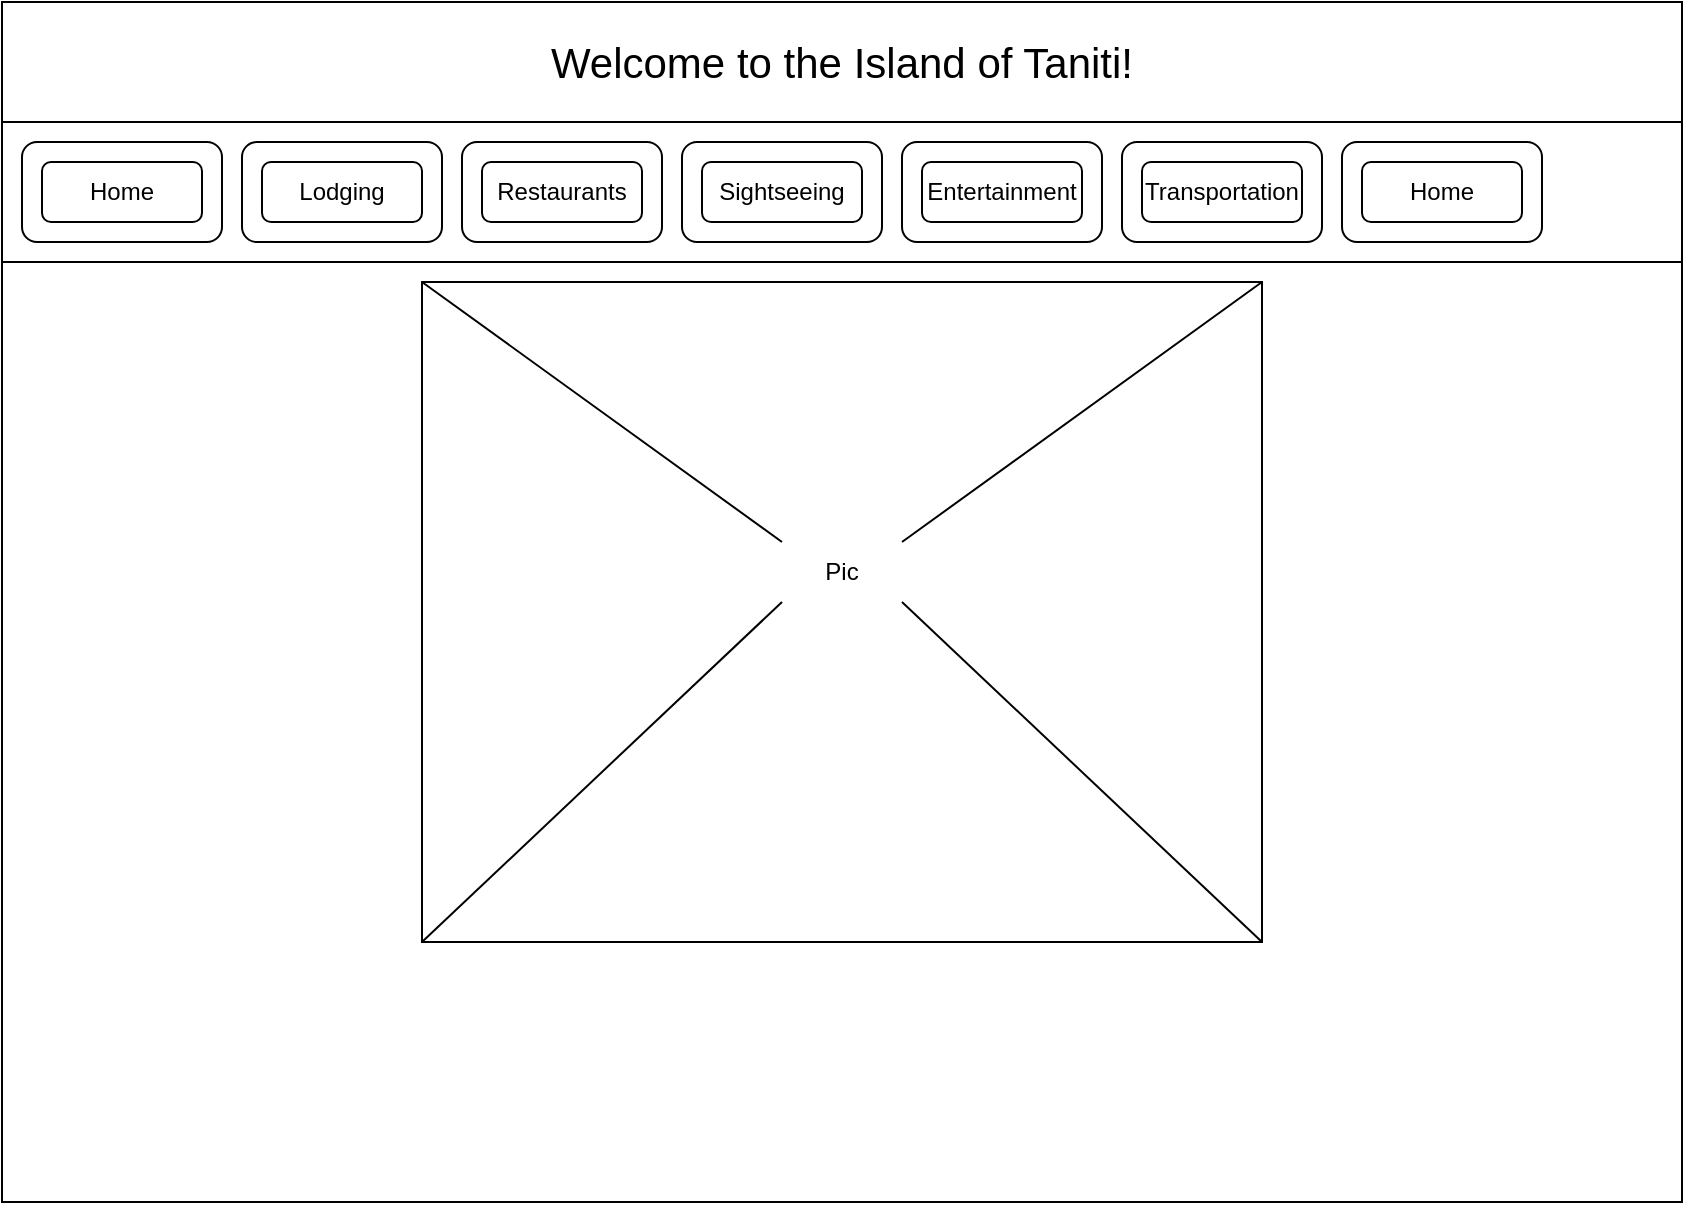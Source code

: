 <mxfile version="24.0.7" type="github">
  <diagram name="Page-1" id="LD6ZF_pfvdNjXgWhtU-o">
    <mxGraphModel dx="1434" dy="782" grid="1" gridSize="10" guides="1" tooltips="1" connect="1" arrows="1" fold="1" page="1" pageScale="1" pageWidth="850" pageHeight="1100" math="0" shadow="0">
      <root>
        <mxCell id="0" />
        <mxCell id="1" parent="0" />
        <mxCell id="nk9R049O57t78JMHlpcZ-1" value="" style="rounded=0;whiteSpace=wrap;html=1;" parent="1" vertex="1">
          <mxGeometry y="40" width="840" height="600" as="geometry" />
        </mxCell>
        <mxCell id="nk9R049O57t78JMHlpcZ-2" value="&lt;font style=&quot;font-size: 21px;&quot;&gt;Welcome to the Island of Taniti!&lt;/font&gt;" style="rounded=0;whiteSpace=wrap;html=1;" parent="1" vertex="1">
          <mxGeometry y="40" width="840" height="60" as="geometry" />
        </mxCell>
        <mxCell id="nk9R049O57t78JMHlpcZ-3" value="" style="rounded=0;whiteSpace=wrap;html=1;" parent="1" vertex="1">
          <mxGeometry y="100" width="840" height="70" as="geometry" />
        </mxCell>
        <mxCell id="nk9R049O57t78JMHlpcZ-9" value="" style="group" parent="1" vertex="1" connectable="0">
          <mxGeometry x="10" y="110" width="100" height="50" as="geometry" />
        </mxCell>
        <mxCell id="nk9R049O57t78JMHlpcZ-8" value="" style="rounded=1;whiteSpace=wrap;html=1;" parent="nk9R049O57t78JMHlpcZ-9" vertex="1">
          <mxGeometry width="100" height="50" as="geometry" />
        </mxCell>
        <mxCell id="nk9R049O57t78JMHlpcZ-5" value="Home" style="rounded=1;whiteSpace=wrap;html=1;" parent="nk9R049O57t78JMHlpcZ-9" vertex="1">
          <mxGeometry x="10" y="10" width="80" height="30" as="geometry" />
        </mxCell>
        <mxCell id="nk9R049O57t78JMHlpcZ-10" value="" style="group" parent="1" vertex="1" connectable="0">
          <mxGeometry x="120" y="110" width="100" height="50" as="geometry" />
        </mxCell>
        <mxCell id="nk9R049O57t78JMHlpcZ-11" value="" style="rounded=1;whiteSpace=wrap;html=1;" parent="nk9R049O57t78JMHlpcZ-10" vertex="1">
          <mxGeometry width="100" height="50" as="geometry" />
        </mxCell>
        <mxCell id="nk9R049O57t78JMHlpcZ-12" value="Lodging" style="rounded=1;whiteSpace=wrap;html=1;" parent="nk9R049O57t78JMHlpcZ-10" vertex="1">
          <mxGeometry x="10" y="10" width="80" height="30" as="geometry" />
        </mxCell>
        <mxCell id="nk9R049O57t78JMHlpcZ-13" value="" style="group" parent="1" vertex="1" connectable="0">
          <mxGeometry x="230" y="110" width="100" height="50" as="geometry" />
        </mxCell>
        <mxCell id="nk9R049O57t78JMHlpcZ-14" value="" style="rounded=1;whiteSpace=wrap;html=1;" parent="nk9R049O57t78JMHlpcZ-13" vertex="1">
          <mxGeometry width="100" height="50" as="geometry" />
        </mxCell>
        <mxCell id="nk9R049O57t78JMHlpcZ-15" value="Restaurants" style="rounded=1;whiteSpace=wrap;html=1;" parent="nk9R049O57t78JMHlpcZ-13" vertex="1">
          <mxGeometry x="10" y="10" width="80" height="30" as="geometry" />
        </mxCell>
        <mxCell id="nk9R049O57t78JMHlpcZ-16" value="" style="group" parent="1" vertex="1" connectable="0">
          <mxGeometry x="340" y="110" width="100" height="50" as="geometry" />
        </mxCell>
        <mxCell id="nk9R049O57t78JMHlpcZ-17" value="" style="rounded=1;whiteSpace=wrap;html=1;" parent="nk9R049O57t78JMHlpcZ-16" vertex="1">
          <mxGeometry width="100" height="50" as="geometry" />
        </mxCell>
        <mxCell id="nk9R049O57t78JMHlpcZ-18" value="Sightseeing" style="rounded=1;whiteSpace=wrap;html=1;" parent="nk9R049O57t78JMHlpcZ-16" vertex="1">
          <mxGeometry x="10" y="10" width="80" height="30" as="geometry" />
        </mxCell>
        <mxCell id="nk9R049O57t78JMHlpcZ-19" value="" style="group" parent="1" vertex="1" connectable="0">
          <mxGeometry x="450" y="110" width="100" height="50" as="geometry" />
        </mxCell>
        <mxCell id="nk9R049O57t78JMHlpcZ-20" value="" style="rounded=1;whiteSpace=wrap;html=1;" parent="nk9R049O57t78JMHlpcZ-19" vertex="1">
          <mxGeometry width="100" height="50" as="geometry" />
        </mxCell>
        <mxCell id="nk9R049O57t78JMHlpcZ-21" value="Entertainment" style="rounded=1;whiteSpace=wrap;html=1;" parent="nk9R049O57t78JMHlpcZ-19" vertex="1">
          <mxGeometry x="10" y="10" width="80" height="30" as="geometry" />
        </mxCell>
        <mxCell id="nk9R049O57t78JMHlpcZ-22" value="" style="group" parent="1" vertex="1" connectable="0">
          <mxGeometry x="560" y="110" width="100" height="50" as="geometry" />
        </mxCell>
        <mxCell id="nk9R049O57t78JMHlpcZ-23" value="" style="rounded=1;whiteSpace=wrap;html=1;" parent="nk9R049O57t78JMHlpcZ-22" vertex="1">
          <mxGeometry width="100" height="50" as="geometry" />
        </mxCell>
        <mxCell id="nk9R049O57t78JMHlpcZ-24" value="Transportation" style="rounded=1;whiteSpace=wrap;html=1;" parent="nk9R049O57t78JMHlpcZ-22" vertex="1">
          <mxGeometry x="10" y="10" width="80" height="30" as="geometry" />
        </mxCell>
        <mxCell id="nk9R049O57t78JMHlpcZ-25" value="" style="group" parent="1" vertex="1" connectable="0">
          <mxGeometry x="670" y="110" width="100" height="50" as="geometry" />
        </mxCell>
        <mxCell id="nk9R049O57t78JMHlpcZ-26" value="" style="rounded=1;whiteSpace=wrap;html=1;" parent="nk9R049O57t78JMHlpcZ-25" vertex="1">
          <mxGeometry width="100" height="50" as="geometry" />
        </mxCell>
        <mxCell id="nk9R049O57t78JMHlpcZ-27" value="Home" style="rounded=1;whiteSpace=wrap;html=1;" parent="nk9R049O57t78JMHlpcZ-25" vertex="1">
          <mxGeometry x="10" y="10" width="80" height="30" as="geometry" />
        </mxCell>
        <mxCell id="nk9R049O57t78JMHlpcZ-28" value="" style="rounded=0;whiteSpace=wrap;html=1;" parent="1" vertex="1">
          <mxGeometry x="210" y="180" width="420" height="330" as="geometry" />
        </mxCell>
        <mxCell id="nk9R049O57t78JMHlpcZ-29" value="Pic" style="text;html=1;align=center;verticalAlign=middle;whiteSpace=wrap;rounded=0;" parent="1" vertex="1">
          <mxGeometry x="390" y="310" width="60" height="30" as="geometry" />
        </mxCell>
        <mxCell id="nk9R049O57t78JMHlpcZ-30" value="" style="endArrow=none;html=1;rounded=0;exitX=0;exitY=0;exitDx=0;exitDy=0;entryX=0;entryY=0;entryDx=0;entryDy=0;" parent="1" source="nk9R049O57t78JMHlpcZ-28" target="nk9R049O57t78JMHlpcZ-29" edge="1">
          <mxGeometry width="50" height="50" relative="1" as="geometry">
            <mxPoint x="280" y="420" as="sourcePoint" />
            <mxPoint x="330" y="370" as="targetPoint" />
          </mxGeometry>
        </mxCell>
        <mxCell id="nk9R049O57t78JMHlpcZ-31" value="" style="endArrow=none;html=1;rounded=0;exitX=0;exitY=1;exitDx=0;exitDy=0;entryX=0;entryY=1;entryDx=0;entryDy=0;" parent="1" source="nk9R049O57t78JMHlpcZ-28" target="nk9R049O57t78JMHlpcZ-29" edge="1">
          <mxGeometry width="50" height="50" relative="1" as="geometry">
            <mxPoint x="350" y="430" as="sourcePoint" />
            <mxPoint x="400" y="380" as="targetPoint" />
          </mxGeometry>
        </mxCell>
        <mxCell id="nk9R049O57t78JMHlpcZ-32" value="" style="endArrow=none;html=1;rounded=0;exitX=1;exitY=0;exitDx=0;exitDy=0;entryX=1;entryY=0;entryDx=0;entryDy=0;" parent="1" source="nk9R049O57t78JMHlpcZ-29" target="nk9R049O57t78JMHlpcZ-28" edge="1">
          <mxGeometry width="50" height="50" relative="1" as="geometry">
            <mxPoint x="510" y="270" as="sourcePoint" />
            <mxPoint x="560" y="220" as="targetPoint" />
          </mxGeometry>
        </mxCell>
        <mxCell id="nk9R049O57t78JMHlpcZ-33" value="" style="endArrow=none;html=1;rounded=0;exitX=1;exitY=1;exitDx=0;exitDy=0;entryX=1;entryY=1;entryDx=0;entryDy=0;" parent="1" source="nk9R049O57t78JMHlpcZ-29" target="nk9R049O57t78JMHlpcZ-28" edge="1">
          <mxGeometry width="50" height="50" relative="1" as="geometry">
            <mxPoint x="540" y="440" as="sourcePoint" />
            <mxPoint x="590" y="390" as="targetPoint" />
          </mxGeometry>
        </mxCell>
      </root>
    </mxGraphModel>
  </diagram>
</mxfile>
